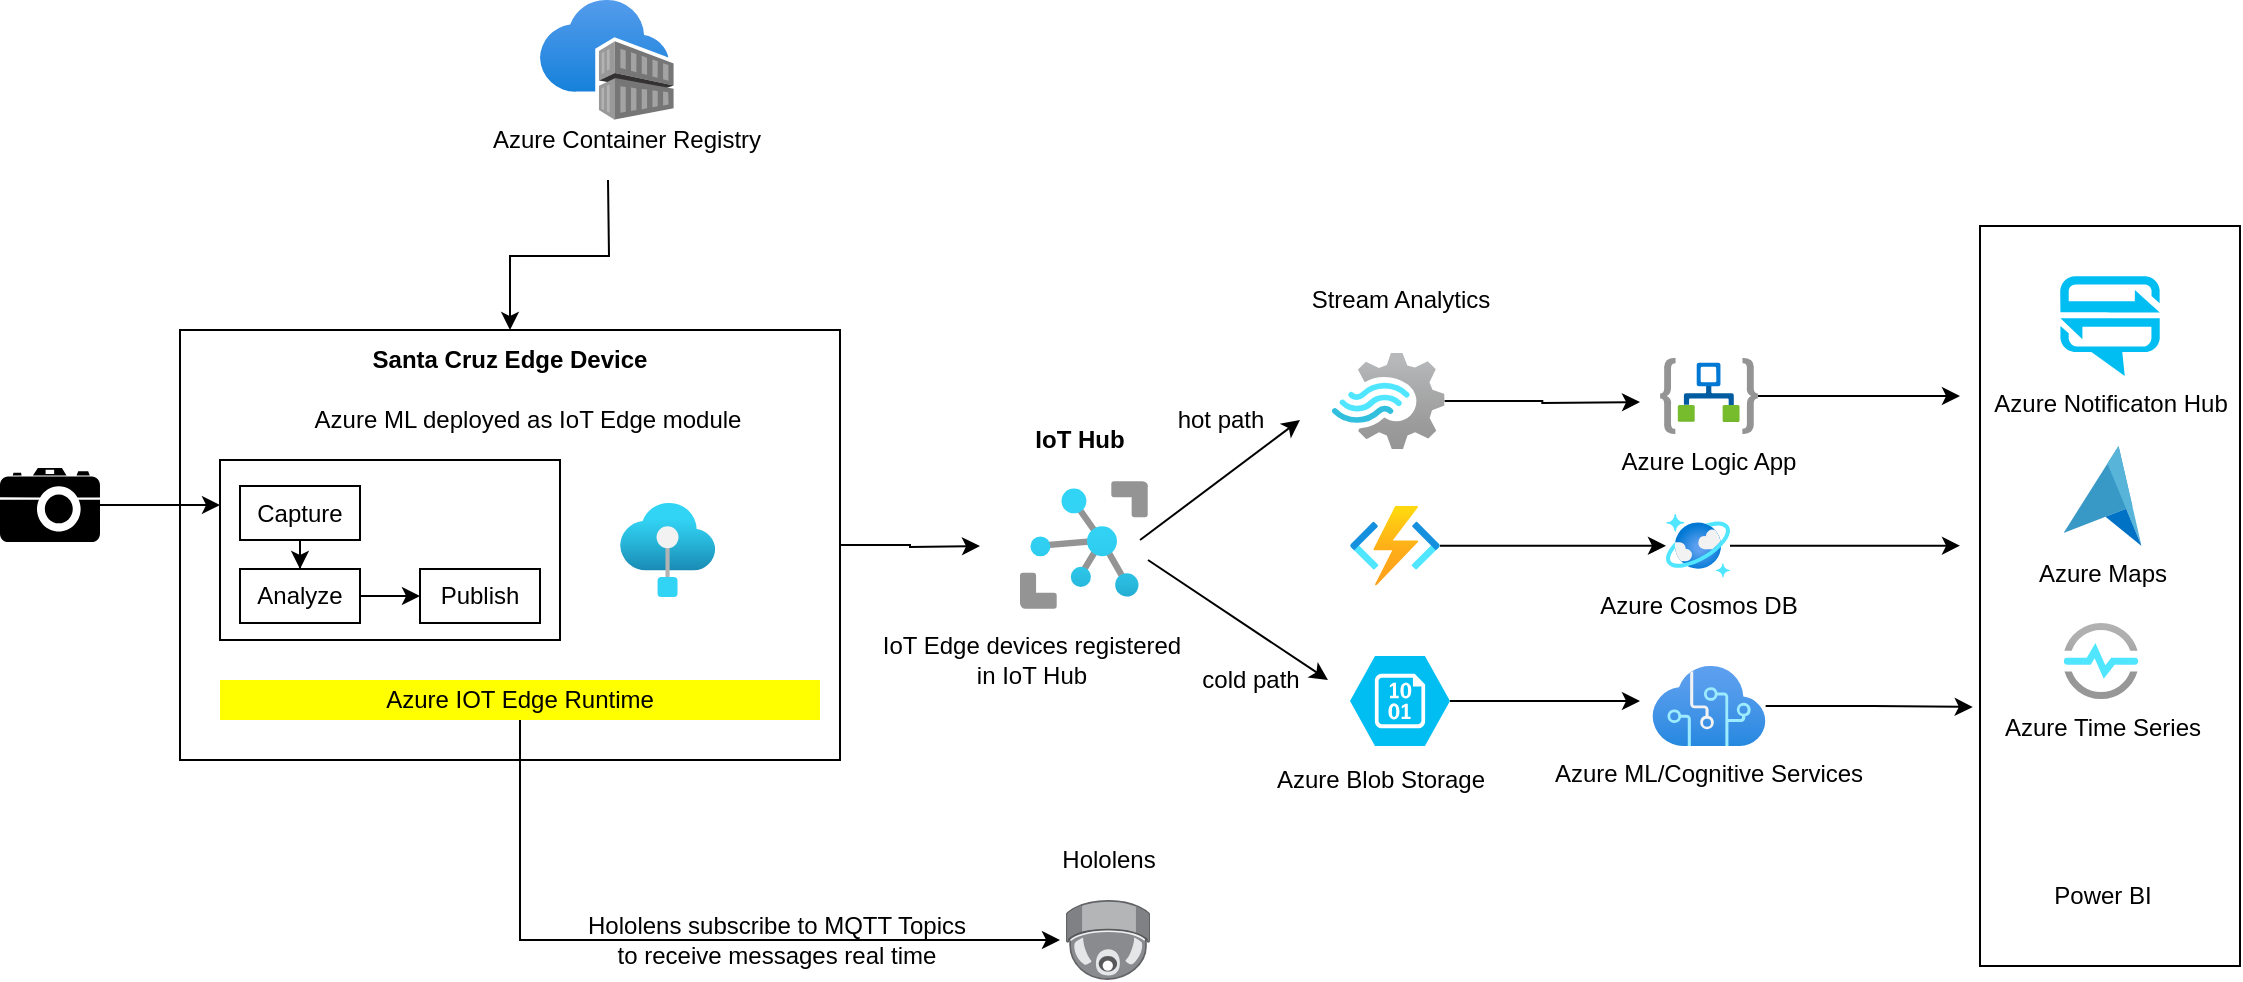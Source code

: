 <mxfile version="14.2.9" type="github">
  <diagram id="4q3TvU9GvsHh-9Uh4sJ1" name="Page-1">
    <mxGraphModel dx="2128" dy="548" grid="1" gridSize="10" guides="1" tooltips="1" connect="1" arrows="1" fold="1" page="1" pageScale="1" pageWidth="850" pageHeight="1100" math="0" shadow="0">
      <root>
        <mxCell id="0" />
        <mxCell id="1" parent="0" />
        <mxCell id="vXOIyfoi4YBbrJylatdN-17" style="edgeStyle=orthogonalEdgeStyle;rounded=0;orthogonalLoop=1;jettySize=auto;html=1;entryX=0.5;entryY=0;entryDx=0;entryDy=0;" parent="1" target="vXOIyfoi4YBbrJylatdN-9" edge="1">
          <mxGeometry relative="1" as="geometry">
            <mxPoint x="104" y="230" as="sourcePoint" />
          </mxGeometry>
        </mxCell>
        <mxCell id="vXOIyfoi4YBbrJylatdN-6" value="" style="aspect=fixed;html=1;points=[];align=center;image;fontSize=12;image=img/lib/azure2/containers/Container_Registries.svg;" parent="1" vertex="1">
          <mxGeometry x="70" y="140" width="66.88" height="60" as="geometry" />
        </mxCell>
        <mxCell id="vXOIyfoi4YBbrJylatdN-8" value="" style="aspect=fixed;html=1;points=[];align=center;image;fontSize=12;image=img/lib/azure2/iot/IoT_Hub.svg;" parent="1" vertex="1">
          <mxGeometry x="310" y="380.5" width="64" height="64" as="geometry" />
        </mxCell>
        <mxCell id="vXOIyfoi4YBbrJylatdN-15" style="edgeStyle=orthogonalEdgeStyle;rounded=0;orthogonalLoop=1;jettySize=auto;html=1;" parent="1" source="vXOIyfoi4YBbrJylatdN-9" edge="1">
          <mxGeometry relative="1" as="geometry">
            <mxPoint x="290" y="413" as="targetPoint" />
          </mxGeometry>
        </mxCell>
        <mxCell id="vXOIyfoi4YBbrJylatdN-9" value="" style="rounded=0;whiteSpace=wrap;html=1;" parent="1" vertex="1">
          <mxGeometry x="-110" y="305" width="330" height="215" as="geometry" />
        </mxCell>
        <mxCell id="vXOIyfoi4YBbrJylatdN-12" value="" style="aspect=fixed;html=1;points=[];align=center;image;fontSize=12;image=img/lib/azure2/preview/IoT_Edge.svg;" parent="1" vertex="1">
          <mxGeometry x="110" y="391.5" width="47.7" height="47" as="geometry" />
        </mxCell>
        <mxCell id="_i8EFd46AW5TnAywRiRp-21" style="edgeStyle=orthogonalEdgeStyle;rounded=0;orthogonalLoop=1;jettySize=auto;html=1;exitX=0.5;exitY=1;exitDx=0;exitDy=0;" edge="1" parent="1" source="vXOIyfoi4YBbrJylatdN-19">
          <mxGeometry relative="1" as="geometry">
            <mxPoint x="330" y="610" as="targetPoint" />
            <Array as="points">
              <mxPoint x="60" y="610" />
              <mxPoint x="300" y="610" />
            </Array>
          </mxGeometry>
        </mxCell>
        <mxCell id="vXOIyfoi4YBbrJylatdN-19" value="Azure IOT Edge Runtime" style="text;html=1;strokeColor=none;fillColor=yellow;align=center;verticalAlign=middle;whiteSpace=wrap;rounded=0;" parent="1" vertex="1">
          <mxGeometry x="-90" y="480" width="300" height="20" as="geometry" />
        </mxCell>
        <mxCell id="vXOIyfoi4YBbrJylatdN-20" value="Santa Cruz Edge Device" style="text;html=1;strokeColor=none;fillColor=none;align=center;verticalAlign=middle;whiteSpace=wrap;rounded=0;fontStyle=1" parent="1" vertex="1">
          <mxGeometry x="-25" y="310" width="160" height="20" as="geometry" />
        </mxCell>
        <mxCell id="vXOIyfoi4YBbrJylatdN-21" value="IoT Edge devices registered in IoT Hub" style="text;html=1;strokeColor=none;fillColor=none;align=center;verticalAlign=middle;whiteSpace=wrap;rounded=0;" parent="1" vertex="1">
          <mxGeometry x="240" y="460" width="152" height="20" as="geometry" />
        </mxCell>
        <mxCell id="vXOIyfoi4YBbrJylatdN-23" value="Azure ML deployed as IoT Edge module" style="text;html=1;strokeColor=none;fillColor=none;align=center;verticalAlign=middle;whiteSpace=wrap;rounded=0;" parent="1" vertex="1">
          <mxGeometry x="-80" y="340" width="288.44" height="20" as="geometry" />
        </mxCell>
        <mxCell id="_i8EFd46AW5TnAywRiRp-1" value="IoT Hub" style="text;html=1;strokeColor=none;fillColor=none;align=center;verticalAlign=middle;whiteSpace=wrap;rounded=0;fontStyle=1" vertex="1" parent="1">
          <mxGeometry x="310" y="350" width="60" height="20" as="geometry" />
        </mxCell>
        <mxCell id="_i8EFd46AW5TnAywRiRp-6" value="Azure Container Registry" style="text;html=1;align=center;verticalAlign=middle;resizable=0;points=[];autosize=1;" vertex="1" parent="1">
          <mxGeometry x="38.44" y="200" width="150" height="20" as="geometry" />
        </mxCell>
        <mxCell id="_i8EFd46AW5TnAywRiRp-8" value="" style="endArrow=classic;html=1;exitX=0.938;exitY=0.461;exitDx=0;exitDy=0;exitPerimeter=0;" edge="1" parent="1" source="vXOIyfoi4YBbrJylatdN-8">
          <mxGeometry width="50" height="50" relative="1" as="geometry">
            <mxPoint x="400" y="400" as="sourcePoint" />
            <mxPoint x="450" y="350" as="targetPoint" />
          </mxGeometry>
        </mxCell>
        <mxCell id="_i8EFd46AW5TnAywRiRp-40" style="edgeStyle=orthogonalEdgeStyle;rounded=0;orthogonalLoop=1;jettySize=auto;html=1;" edge="1" parent="1" source="_i8EFd46AW5TnAywRiRp-9">
          <mxGeometry relative="1" as="geometry">
            <mxPoint x="620" y="341" as="targetPoint" />
          </mxGeometry>
        </mxCell>
        <mxCell id="_i8EFd46AW5TnAywRiRp-9" value="" style="aspect=fixed;html=1;points=[];align=center;image;fontSize=12;image=img/lib/azure2/iot/Stream_Analytics_Jobs.svg;" vertex="1" parent="1">
          <mxGeometry x="466" y="312" width="56.28" height="57" as="geometry" />
        </mxCell>
        <mxCell id="_i8EFd46AW5TnAywRiRp-10" value="Stream Analytics" style="text;html=1;align=center;verticalAlign=middle;resizable=0;points=[];autosize=1;" vertex="1" parent="1">
          <mxGeometry x="445" y="280" width="110" height="20" as="geometry" />
        </mxCell>
        <mxCell id="_i8EFd46AW5TnAywRiRp-11" value="" style="endArrow=classic;html=1;exitX=0.938;exitY=0.461;exitDx=0;exitDy=0;exitPerimeter=0;" edge="1" parent="1">
          <mxGeometry width="50" height="50" relative="1" as="geometry">
            <mxPoint x="374.002" y="420.004" as="sourcePoint" />
            <mxPoint x="463.97" y="480" as="targetPoint" />
          </mxGeometry>
        </mxCell>
        <mxCell id="_i8EFd46AW5TnAywRiRp-12" style="edgeStyle=orthogonalEdgeStyle;rounded=0;orthogonalLoop=1;jettySize=auto;html=1;exitX=0.5;exitY=1;exitDx=0;exitDy=0;" edge="1" parent="1" source="vXOIyfoi4YBbrJylatdN-21" target="vXOIyfoi4YBbrJylatdN-21">
          <mxGeometry relative="1" as="geometry" />
        </mxCell>
        <mxCell id="_i8EFd46AW5TnAywRiRp-13" value="hot path" style="text;html=1;align=center;verticalAlign=middle;resizable=0;points=[];autosize=1;" vertex="1" parent="1">
          <mxGeometry x="380" y="340" width="60" height="20" as="geometry" />
        </mxCell>
        <mxCell id="_i8EFd46AW5TnAywRiRp-14" value="cold path" style="text;html=1;align=center;verticalAlign=middle;resizable=0;points=[];autosize=1;" vertex="1" parent="1">
          <mxGeometry x="395" y="469.5" width="60" height="20" as="geometry" />
        </mxCell>
        <mxCell id="_i8EFd46AW5TnAywRiRp-49" style="edgeStyle=orthogonalEdgeStyle;rounded=0;orthogonalLoop=1;jettySize=auto;html=1;" edge="1" parent="1" source="_i8EFd46AW5TnAywRiRp-15">
          <mxGeometry relative="1" as="geometry">
            <mxPoint x="620" y="490.5" as="targetPoint" />
          </mxGeometry>
        </mxCell>
        <mxCell id="_i8EFd46AW5TnAywRiRp-15" value="" style="verticalLabelPosition=bottom;html=1;verticalAlign=top;align=center;strokeColor=none;fillColor=#00BEF2;shape=mxgraph.azure.storage_blob;" vertex="1" parent="1">
          <mxGeometry x="475" y="468" width="50" height="45" as="geometry" />
        </mxCell>
        <mxCell id="_i8EFd46AW5TnAywRiRp-16" value="Azure Blob Storage" style="text;html=1;align=center;verticalAlign=middle;resizable=0;points=[];autosize=1;" vertex="1" parent="1">
          <mxGeometry x="430" y="520" width="120" height="20" as="geometry" />
        </mxCell>
        <mxCell id="_i8EFd46AW5TnAywRiRp-30" style="edgeStyle=orthogonalEdgeStyle;rounded=0;orthogonalLoop=1;jettySize=auto;html=1;entryX=0;entryY=0.25;entryDx=0;entryDy=0;" edge="1" parent="1" source="_i8EFd46AW5TnAywRiRp-17" target="_i8EFd46AW5TnAywRiRp-23">
          <mxGeometry relative="1" as="geometry" />
        </mxCell>
        <mxCell id="_i8EFd46AW5TnAywRiRp-17" value="" style="shape=mxgraph.signs.tech.camera_2;html=1;pointerEvents=1;fillColor=#000000;strokeColor=none;verticalLabelPosition=bottom;verticalAlign=top;align=center;" vertex="1" parent="1">
          <mxGeometry x="-200" y="374" width="50" height="37" as="geometry" />
        </mxCell>
        <mxCell id="_i8EFd46AW5TnAywRiRp-18" value="" style="points=[];aspect=fixed;html=1;align=center;shadow=0;dashed=0;image;image=img/lib/allied_telesis/security/Surveillance_Camera_Ceiling.svg;" vertex="1" parent="1">
          <mxGeometry x="333" y="590" width="42.03" height="40" as="geometry" />
        </mxCell>
        <mxCell id="_i8EFd46AW5TnAywRiRp-19" value="Hololens" style="text;html=1;align=center;verticalAlign=middle;resizable=0;points=[];autosize=1;" vertex="1" parent="1">
          <mxGeometry x="324.01" y="560" width="60" height="20" as="geometry" />
        </mxCell>
        <mxCell id="_i8EFd46AW5TnAywRiRp-22" value="Hololens subscribe to MQTT Topics &lt;br&gt;to receive messages real time" style="text;html=1;align=center;verticalAlign=middle;resizable=0;points=[];autosize=1;" vertex="1" parent="1">
          <mxGeometry x="87.7" y="595" width="200" height="30" as="geometry" />
        </mxCell>
        <mxCell id="_i8EFd46AW5TnAywRiRp-23" value="" style="rounded=0;whiteSpace=wrap;html=1;" vertex="1" parent="1">
          <mxGeometry x="-90" y="370" width="170" height="90" as="geometry" />
        </mxCell>
        <mxCell id="_i8EFd46AW5TnAywRiRp-28" style="edgeStyle=orthogonalEdgeStyle;rounded=0;orthogonalLoop=1;jettySize=auto;html=1;entryX=0.5;entryY=0;entryDx=0;entryDy=0;" edge="1" parent="1" source="_i8EFd46AW5TnAywRiRp-24" target="_i8EFd46AW5TnAywRiRp-25">
          <mxGeometry relative="1" as="geometry" />
        </mxCell>
        <mxCell id="_i8EFd46AW5TnAywRiRp-24" value="Capture" style="rounded=0;whiteSpace=wrap;html=1;" vertex="1" parent="1">
          <mxGeometry x="-80" y="383" width="60" height="27" as="geometry" />
        </mxCell>
        <mxCell id="_i8EFd46AW5TnAywRiRp-27" style="edgeStyle=orthogonalEdgeStyle;rounded=0;orthogonalLoop=1;jettySize=auto;html=1;entryX=0;entryY=0.5;entryDx=0;entryDy=0;" edge="1" parent="1" source="_i8EFd46AW5TnAywRiRp-25" target="_i8EFd46AW5TnAywRiRp-26">
          <mxGeometry relative="1" as="geometry" />
        </mxCell>
        <mxCell id="_i8EFd46AW5TnAywRiRp-25" value="Analyze" style="rounded=0;whiteSpace=wrap;html=1;" vertex="1" parent="1">
          <mxGeometry x="-80" y="424.5" width="60" height="27" as="geometry" />
        </mxCell>
        <mxCell id="_i8EFd46AW5TnAywRiRp-26" value="Publish" style="rounded=0;whiteSpace=wrap;html=1;" vertex="1" parent="1">
          <mxGeometry x="10" y="424.5" width="60" height="27" as="geometry" />
        </mxCell>
        <mxCell id="_i8EFd46AW5TnAywRiRp-31" value="" style="rounded=0;whiteSpace=wrap;html=1;" vertex="1" parent="1">
          <mxGeometry x="790" y="253" width="130" height="370" as="geometry" />
        </mxCell>
        <mxCell id="_i8EFd46AW5TnAywRiRp-32" value="Azure Notificaton Hub" style="verticalLabelPosition=bottom;html=1;verticalAlign=top;align=center;strokeColor=none;fillColor=#00BEF2;shape=mxgraph.azure.notification_hub;pointerEvents=1;" vertex="1" parent="1">
          <mxGeometry x="830" y="278" width="50" height="50" as="geometry" />
        </mxCell>
        <mxCell id="_i8EFd46AW5TnAywRiRp-33" value="Azure Maps" style="aspect=fixed;html=1;points=[];align=center;image;fontSize=12;image=img/lib/mscae/Azure_Maps.svg;" vertex="1" parent="1">
          <mxGeometry x="831.78" y="363" width="39" height="50" as="geometry" />
        </mxCell>
        <mxCell id="_i8EFd46AW5TnAywRiRp-35" value="Azure Time Series" style="aspect=fixed;html=1;points=[];align=center;image;fontSize=12;image=img/lib/azure2/iot/Time_Series_Insights_Environments.svg;" vertex="1" parent="1">
          <mxGeometry x="831.78" y="451.5" width="37.44" height="38" as="geometry" />
        </mxCell>
        <mxCell id="_i8EFd46AW5TnAywRiRp-36" value="Power BI" style="shape=image;html=1;verticalAlign=top;verticalLabelPosition=bottom;labelBackgroundColor=#ffffff;imageAspect=0;aspect=fixed;image=https://cdn2.iconfinder.com/data/icons/function_icon_set/table_48.png" vertex="1" parent="1">
          <mxGeometry x="826.5" y="526" width="48" height="48" as="geometry" />
        </mxCell>
        <mxCell id="_i8EFd46AW5TnAywRiRp-42" style="edgeStyle=orthogonalEdgeStyle;rounded=0;orthogonalLoop=1;jettySize=auto;html=1;" edge="1" parent="1" source="_i8EFd46AW5TnAywRiRp-39">
          <mxGeometry relative="1" as="geometry">
            <mxPoint x="780" y="338" as="targetPoint" />
          </mxGeometry>
        </mxCell>
        <mxCell id="_i8EFd46AW5TnAywRiRp-39" value="Azure Logic App" style="aspect=fixed;html=1;points=[];align=center;image;fontSize=12;image=img/lib/azure2/integration/Logic_Apps.svg;" vertex="1" parent="1">
          <mxGeometry x="630" y="319" width="48.96" height="38" as="geometry" />
        </mxCell>
        <mxCell id="_i8EFd46AW5TnAywRiRp-45" style="edgeStyle=orthogonalEdgeStyle;rounded=0;orthogonalLoop=1;jettySize=auto;html=1;" edge="1" parent="1" source="_i8EFd46AW5TnAywRiRp-43" target="_i8EFd46AW5TnAywRiRp-44">
          <mxGeometry relative="1" as="geometry" />
        </mxCell>
        <mxCell id="_i8EFd46AW5TnAywRiRp-43" value="" style="aspect=fixed;html=1;points=[];align=center;image;fontSize=12;image=img/lib/azure2/iot/Function_Apps.svg;" vertex="1" parent="1">
          <mxGeometry x="475" y="393" width="45" height="39.7" as="geometry" />
        </mxCell>
        <mxCell id="_i8EFd46AW5TnAywRiRp-46" style="edgeStyle=orthogonalEdgeStyle;rounded=0;orthogonalLoop=1;jettySize=auto;html=1;" edge="1" parent="1" source="_i8EFd46AW5TnAywRiRp-44">
          <mxGeometry relative="1" as="geometry">
            <mxPoint x="780" y="412.85" as="targetPoint" />
          </mxGeometry>
        </mxCell>
        <mxCell id="_i8EFd46AW5TnAywRiRp-44" value="Azure Cosmos DB" style="aspect=fixed;html=1;points=[];align=center;image;fontSize=12;image=img/lib/azure2/databases/Azure_Cosmos_DB.svg;" vertex="1" parent="1">
          <mxGeometry x="633" y="396.85" width="32" height="32" as="geometry" />
        </mxCell>
        <mxCell id="_i8EFd46AW5TnAywRiRp-50" style="edgeStyle=orthogonalEdgeStyle;rounded=0;orthogonalLoop=1;jettySize=auto;html=1;entryX=-0.028;entryY=0.65;entryDx=0;entryDy=0;entryPerimeter=0;" edge="1" parent="1" source="_i8EFd46AW5TnAywRiRp-48" target="_i8EFd46AW5TnAywRiRp-31">
          <mxGeometry relative="1" as="geometry" />
        </mxCell>
        <mxCell id="_i8EFd46AW5TnAywRiRp-48" value="Azure ML/Cognitive Services" style="aspect=fixed;html=1;points=[];align=center;image;fontSize=12;image=img/lib/azure2/ai_machine_learning/Cognitive_Services.svg;" vertex="1" parent="1">
          <mxGeometry x="626.14" y="473" width="56.67" height="40" as="geometry" />
        </mxCell>
      </root>
    </mxGraphModel>
  </diagram>
</mxfile>
